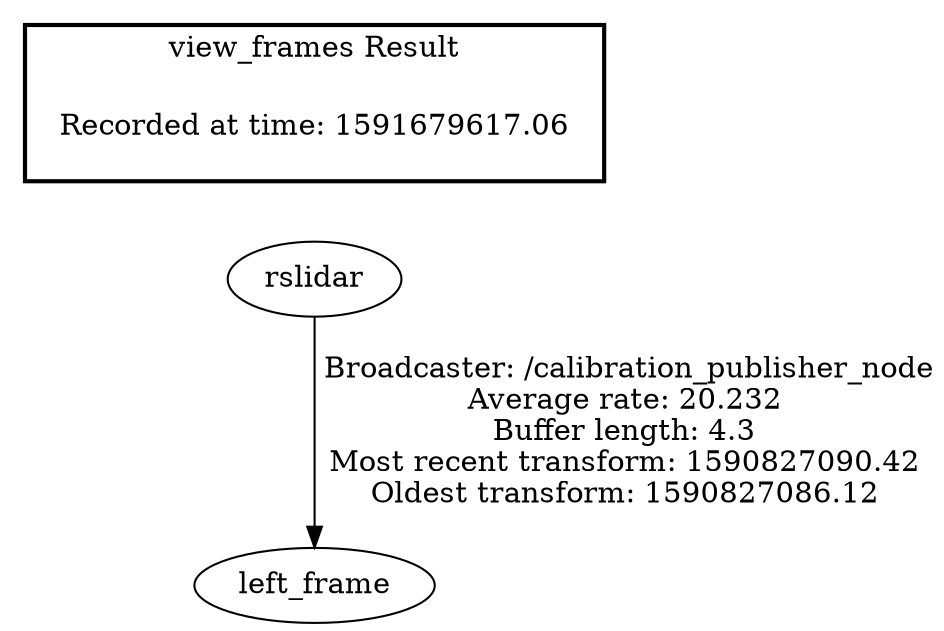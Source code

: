 digraph G {
"rslidar" -> "left_frame"[label=" Broadcaster: /calibration_publisher_node\nAverage rate: 20.232\nBuffer length: 4.3\nMost recent transform: 1590827090.42\nOldest transform: 1590827086.12\n"];
edge [style=invis];
 subgraph cluster_legend { style=bold; color=black; label ="view_frames Result";
"Recorded at time: 1591679617.06"[ shape=plaintext ] ;
}->"rslidar";
}